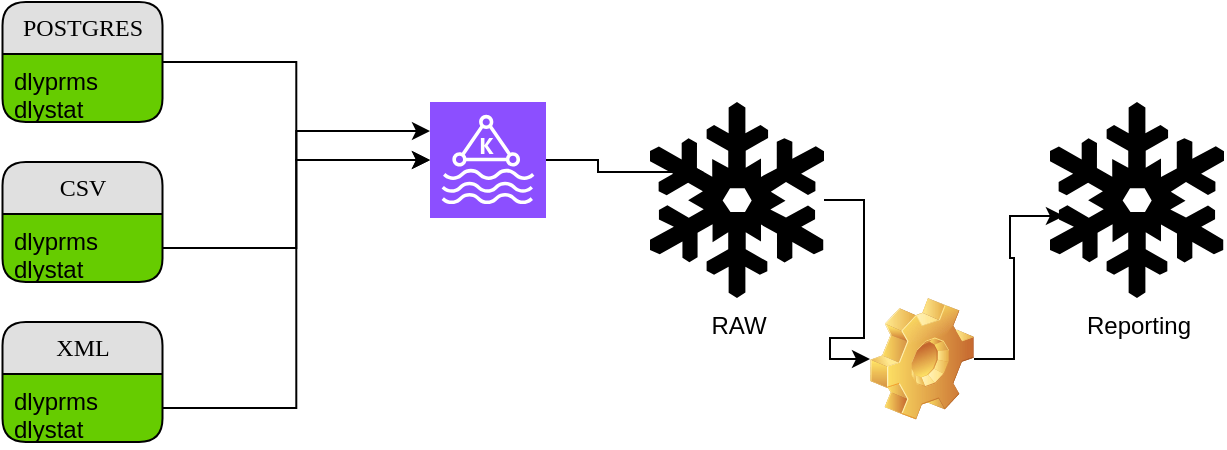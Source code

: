 <mxfile version="24.4.4" type="github">
  <diagram name="Page-1" id="b520641d-4fe3-3701-9064-5fc419738815">
    <mxGraphModel dx="1434" dy="790" grid="1" gridSize="10" guides="1" tooltips="1" connect="1" arrows="1" fold="1" page="1" pageScale="1" pageWidth="1100" pageHeight="850" background="none" math="0" shadow="0">
      <root>
        <mxCell id="0" />
        <mxCell id="1" parent="0" />
        <mxCell id="21ea969265ad0168-6" value="&lt;div&gt;POSTGRES&lt;br&gt;&lt;/div&gt;" style="swimlane;html=1;fontStyle=0;childLayout=stackLayout;horizontal=1;startSize=26;fillColor=#e0e0e0;horizontalStack=0;resizeParent=1;resizeLast=0;collapsible=1;marginBottom=0;swimlaneFillColor=#66CC00;align=center;rounded=1;shadow=0;comic=0;labelBackgroundColor=none;strokeWidth=1;fontFamily=Verdana;fontSize=12" parent="1" vertex="1">
          <mxGeometry x="16.25" y="40" width="80" height="60" as="geometry">
            <mxRectangle x="160" y="74" width="90" height="30" as="alternateBounds" />
          </mxGeometry>
        </mxCell>
        <mxCell id="21ea969265ad0168-7" value="&lt;div&gt;dlyprms&lt;/div&gt;&lt;div&gt;dlystat&lt;br&gt;&lt;/div&gt;" style="text;html=1;strokeColor=none;fillColor=none;spacingLeft=4;spacingRight=4;whiteSpace=wrap;overflow=hidden;rotatable=0;points=[[0,0.5],[1,0.5]];portConstraint=eastwest;" parent="21ea969265ad0168-6" vertex="1">
          <mxGeometry y="26" width="80" height="34" as="geometry" />
        </mxCell>
        <mxCell id="62sTpGnNLeASL4iVha29-1" value="CSV" style="swimlane;html=1;fontStyle=0;childLayout=stackLayout;horizontal=1;startSize=26;fillColor=#e0e0e0;horizontalStack=0;resizeParent=1;resizeLast=0;collapsible=1;marginBottom=0;swimlaneFillColor=#66CC00;align=center;rounded=1;shadow=0;comic=0;labelBackgroundColor=none;strokeWidth=1;fontFamily=Verdana;fontSize=12" vertex="1" parent="1">
          <mxGeometry x="16.25" y="120" width="80" height="60" as="geometry">
            <mxRectangle x="160" y="74" width="90" height="30" as="alternateBounds" />
          </mxGeometry>
        </mxCell>
        <mxCell id="62sTpGnNLeASL4iVha29-2" value="&lt;div&gt;dlyprms&lt;/div&gt;&lt;div&gt;dlystat&lt;br&gt;&lt;/div&gt;" style="text;html=1;strokeColor=none;fillColor=none;spacingLeft=4;spacingRight=4;whiteSpace=wrap;overflow=hidden;rotatable=0;points=[[0,0.5],[1,0.5]];portConstraint=eastwest;" vertex="1" parent="62sTpGnNLeASL4iVha29-1">
          <mxGeometry y="26" width="80" height="34" as="geometry" />
        </mxCell>
        <mxCell id="62sTpGnNLeASL4iVha29-3" value="XML" style="swimlane;html=1;fontStyle=0;childLayout=stackLayout;horizontal=1;startSize=26;fillColor=#e0e0e0;horizontalStack=0;resizeParent=1;resizeLast=0;collapsible=1;marginBottom=0;swimlaneFillColor=#66CC00;align=center;rounded=1;shadow=0;comic=0;labelBackgroundColor=none;strokeWidth=1;fontFamily=Verdana;fontSize=12" vertex="1" parent="1">
          <mxGeometry x="16.25" y="200" width="80" height="60" as="geometry">
            <mxRectangle x="160" y="74" width="90" height="30" as="alternateBounds" />
          </mxGeometry>
        </mxCell>
        <mxCell id="62sTpGnNLeASL4iVha29-4" value="&lt;div&gt;dlyprms&lt;/div&gt;&lt;div&gt;dlystat&lt;br&gt;&lt;/div&gt;" style="text;html=1;strokeColor=none;fillColor=none;spacingLeft=4;spacingRight=4;whiteSpace=wrap;overflow=hidden;rotatable=0;points=[[0,0.5],[1,0.5]];portConstraint=eastwest;" vertex="1" parent="62sTpGnNLeASL4iVha29-3">
          <mxGeometry y="26" width="80" height="34" as="geometry" />
        </mxCell>
        <mxCell id="62sTpGnNLeASL4iVha29-17" style="edgeStyle=orthogonalEdgeStyle;rounded=0;orthogonalLoop=1;jettySize=auto;html=1;" edge="1" parent="1" source="62sTpGnNLeASL4iVha29-5" target="62sTpGnNLeASL4iVha29-16">
          <mxGeometry relative="1" as="geometry" />
        </mxCell>
        <mxCell id="62sTpGnNLeASL4iVha29-5" value="RAW" style="shape=mxgraph.signs.nature.snowflake;html=1;pointerEvents=1;fillColor=#000000;strokeColor=none;verticalLabelPosition=bottom;verticalAlign=top;align=center;" vertex="1" parent="1">
          <mxGeometry x="340" y="90" width="87" height="98" as="geometry" />
        </mxCell>
        <mxCell id="62sTpGnNLeASL4iVha29-6" value="" style="sketch=0;points=[[0,0,0],[0.25,0,0],[0.5,0,0],[0.75,0,0],[1,0,0],[0,1,0],[0.25,1,0],[0.5,1,0],[0.75,1,0],[1,1,0],[0,0.25,0],[0,0.5,0],[0,0.75,0],[1,0.25,0],[1,0.5,0],[1,0.75,0]];outlineConnect=0;fontColor=#232F3E;fillColor=#8C4FFF;strokeColor=#ffffff;dashed=0;verticalLabelPosition=bottom;verticalAlign=top;align=center;html=1;fontSize=12;fontStyle=0;aspect=fixed;shape=mxgraph.aws4.resourceIcon;resIcon=mxgraph.aws4.managed_streaming_for_kafka;" vertex="1" parent="1">
          <mxGeometry x="230" y="90" width="58" height="58" as="geometry" />
        </mxCell>
        <mxCell id="62sTpGnNLeASL4iVha29-7" style="edgeStyle=orthogonalEdgeStyle;rounded=0;orthogonalLoop=1;jettySize=auto;html=1;entryX=0;entryY=0.5;entryDx=0;entryDy=0;entryPerimeter=0;" edge="1" parent="1" source="21ea969265ad0168-6" target="62sTpGnNLeASL4iVha29-6">
          <mxGeometry relative="1" as="geometry" />
        </mxCell>
        <mxCell id="62sTpGnNLeASL4iVha29-8" style="edgeStyle=orthogonalEdgeStyle;rounded=0;orthogonalLoop=1;jettySize=auto;html=1;" edge="1" parent="1" source="62sTpGnNLeASL4iVha29-2" target="62sTpGnNLeASL4iVha29-6">
          <mxGeometry relative="1" as="geometry" />
        </mxCell>
        <mxCell id="62sTpGnNLeASL4iVha29-9" style="edgeStyle=orthogonalEdgeStyle;rounded=0;orthogonalLoop=1;jettySize=auto;html=1;entryX=0;entryY=0.25;entryDx=0;entryDy=0;entryPerimeter=0;" edge="1" parent="1" source="62sTpGnNLeASL4iVha29-4" target="62sTpGnNLeASL4iVha29-6">
          <mxGeometry relative="1" as="geometry" />
        </mxCell>
        <mxCell id="62sTpGnNLeASL4iVha29-10" style="edgeStyle=orthogonalEdgeStyle;rounded=0;orthogonalLoop=1;jettySize=auto;html=1;entryX=0.31;entryY=0.357;entryDx=0;entryDy=0;entryPerimeter=0;" edge="1" parent="1" source="62sTpGnNLeASL4iVha29-6" target="62sTpGnNLeASL4iVha29-5">
          <mxGeometry relative="1" as="geometry" />
        </mxCell>
        <mxCell id="62sTpGnNLeASL4iVha29-11" value="Reporting" style="shape=mxgraph.signs.nature.snowflake;html=1;pointerEvents=1;fillColor=#000000;strokeColor=none;verticalLabelPosition=bottom;verticalAlign=top;align=center;" vertex="1" parent="1">
          <mxGeometry x="540" y="90" width="87" height="98" as="geometry" />
        </mxCell>
        <mxCell id="62sTpGnNLeASL4iVha29-16" value="" style="shape=image;html=1;verticalLabelPosition=bottom;verticalAlign=top;imageAspect=1;aspect=fixed;image=img/clipart/Gear_128x128.png" vertex="1" parent="1">
          <mxGeometry x="450" y="188" width="52" height="61" as="geometry" />
        </mxCell>
        <mxCell id="62sTpGnNLeASL4iVha29-18" style="edgeStyle=orthogonalEdgeStyle;rounded=0;orthogonalLoop=1;jettySize=auto;html=1;entryX=0.08;entryY=0.582;entryDx=0;entryDy=0;entryPerimeter=0;" edge="1" parent="1" source="62sTpGnNLeASL4iVha29-16" target="62sTpGnNLeASL4iVha29-11">
          <mxGeometry relative="1" as="geometry" />
        </mxCell>
      </root>
    </mxGraphModel>
  </diagram>
</mxfile>
